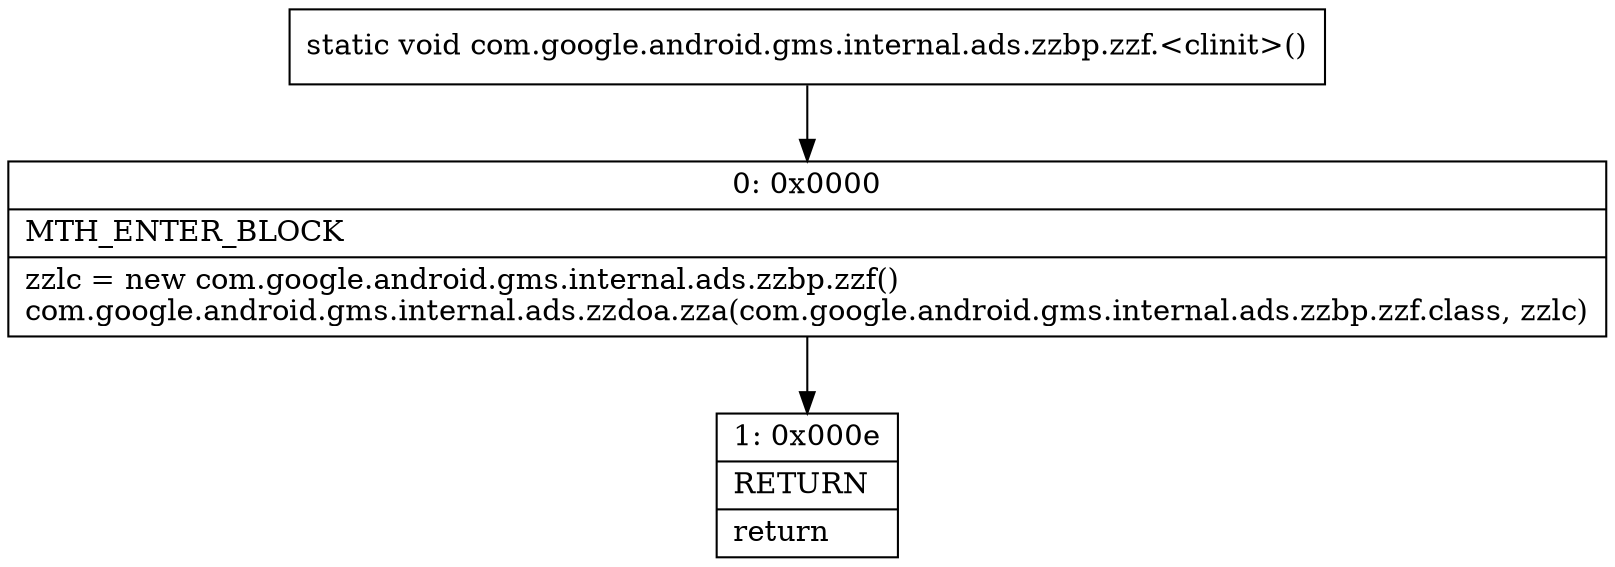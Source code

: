 digraph "CFG forcom.google.android.gms.internal.ads.zzbp.zzf.\<clinit\>()V" {
Node_0 [shape=record,label="{0\:\ 0x0000|MTH_ENTER_BLOCK\l|zzlc = new com.google.android.gms.internal.ads.zzbp.zzf()\lcom.google.android.gms.internal.ads.zzdoa.zza(com.google.android.gms.internal.ads.zzbp.zzf.class, zzlc)\l}"];
Node_1 [shape=record,label="{1\:\ 0x000e|RETURN\l|return\l}"];
MethodNode[shape=record,label="{static void com.google.android.gms.internal.ads.zzbp.zzf.\<clinit\>() }"];
MethodNode -> Node_0;
Node_0 -> Node_1;
}

